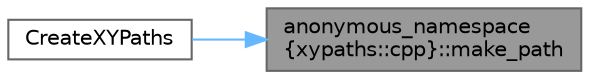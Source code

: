 digraph "anonymous_namespace{xypaths::cpp}::make_path"
{
 // INTERACTIVE_SVG=YES
 // LATEX_PDF_SIZE
  bgcolor="transparent";
  edge [fontname=Helvetica,fontsize=10,labelfontname=Helvetica,labelfontsize=10];
  node [fontname=Helvetica,fontsize=10,shape=box,height=0.2,width=0.4];
  rankdir="RL";
  Node1 [id="Node000001",label="anonymous_namespace\l\{xypaths::cpp\}::make_path",height=0.2,width=0.4,color="gray40", fillcolor="grey60", style="filled", fontcolor="black",tooltip=" "];
  Node1 -> Node2 [id="edge1_Node000001_Node000002",dir="back",color="steelblue1",style="solid",tooltip=" "];
  Node2 [id="Node000002",label="CreateXYPaths",height=0.2,width=0.4,color="grey40", fillcolor="white", style="filled",URL="$dd/d96/_downscale_2src_2xypaths_8cpp_a216df6dfd9fcc2f1644620313c78ce51.html#a216df6dfd9fcc2f1644620313c78ce51",tooltip=" "];
}

